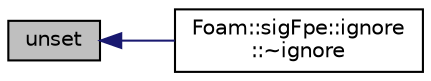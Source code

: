 digraph "unset"
{
  bgcolor="transparent";
  edge [fontname="Helvetica",fontsize="10",labelfontname="Helvetica",labelfontsize="10"];
  node [fontname="Helvetica",fontsize="10",shape=record];
  rankdir="LR";
  Node1 [label="unset",height=0.2,width=0.4,color="black", fillcolor="grey75", style="filled" fontcolor="black"];
  Node1 -> Node2 [dir="back",color="midnightblue",fontsize="10",style="solid",fontname="Helvetica"];
  Node2 [label="Foam::sigFpe::ignore\l::~ignore",height=0.2,width=0.4,color="black",URL="$classFoam_1_1sigFpe_1_1ignore.html#a264d55f0650ab8c1dd4456ce9fa6eff2",tooltip="Destructor restores the original state of SIGFPE handler. "];
}
